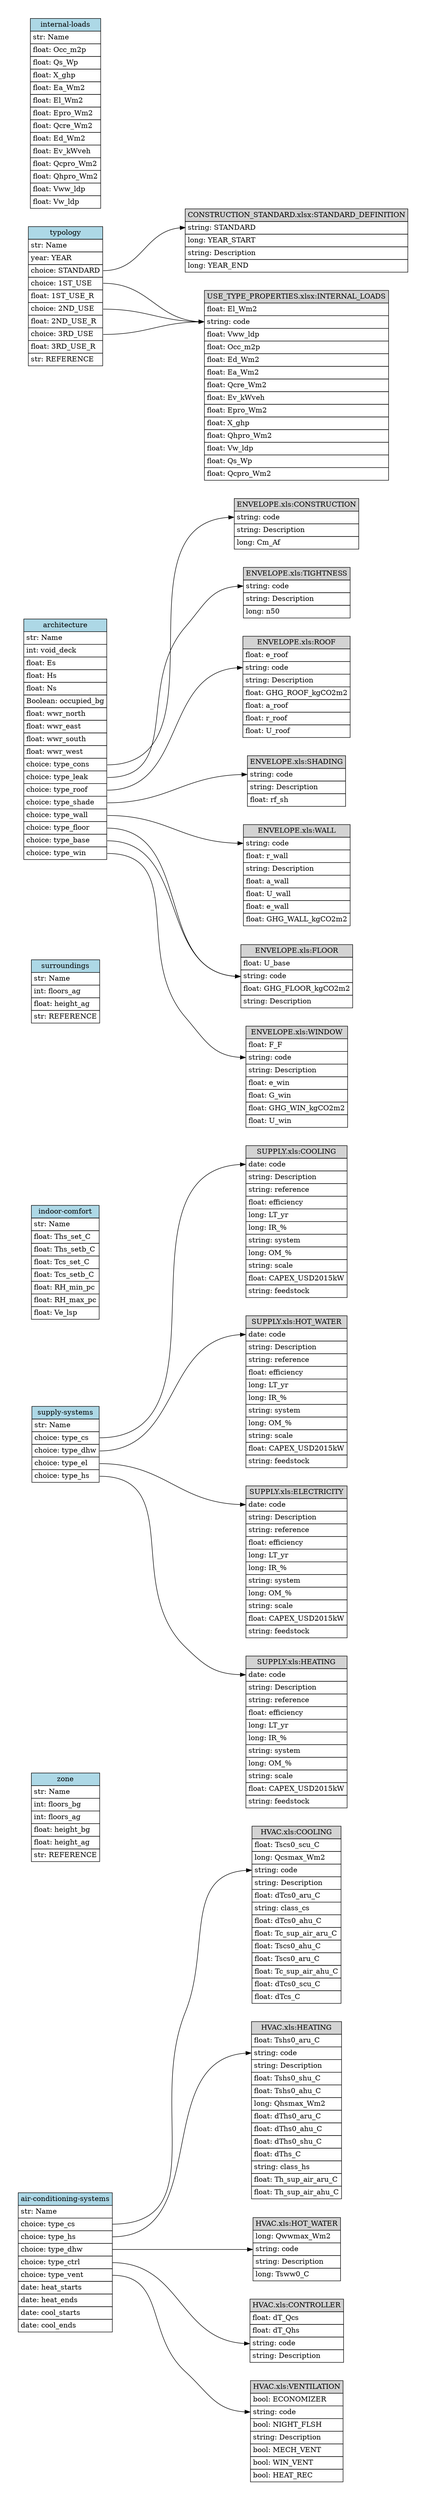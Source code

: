 
/* this diagram was generated by notebooks/2020.02.25-create-tables-entity-relationship-diagram.ipynb */
digraph tables_diagram {

    graph [pad="0.5", nodesep="0.5", ranksep="2"];
    node [shape=plain];
    rankdir=LR;
    

   
get_building_air_conditioning [shape=none, margin=0, label=<
    <table border="0" cellborder="1" cellspacing="0" cellpadding="4" >
        <tr><td bgcolor="lightblue">air-conditioning-systems</td></tr>
        <tr><td port="Name" align="left">str: Name</td></tr>
        <tr><td port="type_cs" align="left">choice: type_cs</td></tr>
        <tr><td port="type_hs" align="left">choice: type_hs</td></tr>
        <tr><td port="type_dhw" align="left">choice: type_dhw</td></tr>
        <tr><td port="type_ctrl" align="left">choice: type_ctrl</td></tr>
        <tr><td port="type_vent" align="left">choice: type_vent</td></tr>
        <tr><td port="heat_starts" align="left">date: heat_starts</td></tr>
        <tr><td port="heat_ends" align="left">date: heat_ends</td></tr>
        <tr><td port="cool_starts" align="left">date: cool_starts</td></tr>
        <tr><td port="cool_ends" align="left">date: cool_ends</td></tr>
        
    </table>>];

   
get_zone_geometry [shape=none, margin=0, label=<
    <table border="0" cellborder="1" cellspacing="0" cellpadding="4" >
        <tr><td bgcolor="lightblue">zone</td></tr>
        <tr><td port="Name" align="left">str: Name</td></tr>
        <tr><td port="floors_bg" align="left">int: floors_bg</td></tr>
        <tr><td port="floors_ag" align="left">int: floors_ag</td></tr>
        <tr><td port="height_bg" align="left">float: height_bg</td></tr>
        <tr><td port="height_ag" align="left">float: height_ag</td></tr>
        <tr><td port="REFERENCE" align="left">str: REFERENCE</td></tr>
        
    </table>>];

   
get_building_supply [shape=none, margin=0, label=<
    <table border="0" cellborder="1" cellspacing="0" cellpadding="4" >
        <tr><td bgcolor="lightblue">supply-systems</td></tr>
        <tr><td port="Name" align="left">str: Name</td></tr>
        <tr><td port="type_cs" align="left">choice: type_cs</td></tr>
        <tr><td port="type_dhw" align="left">choice: type_dhw</td></tr>
        <tr><td port="type_el" align="left">choice: type_el</td></tr>
        <tr><td port="type_hs" align="left">choice: type_hs</td></tr>
        
    </table>>];

   
get_building_comfort [shape=none, margin=0, label=<
    <table border="0" cellborder="1" cellspacing="0" cellpadding="4" >
        <tr><td bgcolor="lightblue">indoor-comfort</td></tr>
        <tr><td port="Name" align="left">str: Name</td></tr>
        <tr><td port="Ths_set_C" align="left">float: Ths_set_C</td></tr>
        <tr><td port="Ths_setb_C" align="left">float: Ths_setb_C</td></tr>
        <tr><td port="Tcs_set_C" align="left">float: Tcs_set_C</td></tr>
        <tr><td port="Tcs_setb_C" align="left">float: Tcs_setb_C</td></tr>
        <tr><td port="RH_min_pc" align="left">float: RH_min_pc</td></tr>
        <tr><td port="RH_max_pc" align="left">float: RH_max_pc</td></tr>
        <tr><td port="Ve_lsp" align="left">float: Ve_lsp</td></tr>
        
    </table>>];

   
get_surroundings_geometry [shape=none, margin=0, label=<
    <table border="0" cellborder="1" cellspacing="0" cellpadding="4" >
        <tr><td bgcolor="lightblue">surroundings</td></tr>
        <tr><td port="Name" align="left">str: Name</td></tr>
        <tr><td port="floors_ag" align="left">int: floors_ag</td></tr>
        <tr><td port="height_ag" align="left">float: height_ag</td></tr>
        <tr><td port="REFERENCE" align="left">str: REFERENCE</td></tr>
        
    </table>>];

   
get_building_architecture [shape=none, margin=0, label=<
    <table border="0" cellborder="1" cellspacing="0" cellpadding="4" >
        <tr><td bgcolor="lightblue">architecture</td></tr>
        <tr><td port="Name" align="left">str: Name</td></tr>
        <tr><td port="void_deck" align="left">int: void_deck</td></tr>
        <tr><td port="Es" align="left">float: Es</td></tr>
        <tr><td port="Hs" align="left">float: Hs</td></tr>
        <tr><td port="Ns" align="left">float: Ns</td></tr>
        <tr><td port="occupied_bg" align="left">Boolean: occupied_bg</td></tr>
        <tr><td port="wwr_north" align="left">float: wwr_north</td></tr>
        <tr><td port="wwr_east" align="left">float: wwr_east</td></tr>
        <tr><td port="wwr_south" align="left">float: wwr_south</td></tr>
        <tr><td port="wwr_west" align="left">float: wwr_west</td></tr>
        <tr><td port="type_cons" align="left">choice: type_cons</td></tr>
        <tr><td port="type_leak" align="left">choice: type_leak</td></tr>
        <tr><td port="type_roof" align="left">choice: type_roof</td></tr>
        <tr><td port="type_shade" align="left">choice: type_shade</td></tr>
        <tr><td port="type_wall" align="left">choice: type_wall</td></tr>
        <tr><td port="type_floor" align="left">choice: type_floor</td></tr>
        <tr><td port="type_base" align="left">choice: type_base</td></tr>
        <tr><td port="type_win" align="left">choice: type_win</td></tr>
        
    </table>>];

   
get_building_typology [shape=none, margin=0, label=<
    <table border="0" cellborder="1" cellspacing="0" cellpadding="4" >
        <tr><td bgcolor="lightblue">typology</td></tr>
        <tr><td port="Name" align="left">str: Name</td></tr>
        <tr><td port="YEAR" align="left">year: YEAR</td></tr>
        <tr><td port="STANDARD" align="left">choice: STANDARD</td></tr>
        <tr><td port="1ST_USE" align="left">choice: 1ST_USE</td></tr>
        <tr><td port="1ST_USE_R" align="left">float: 1ST_USE_R</td></tr>
        <tr><td port="2ND_USE" align="left">choice: 2ND_USE</td></tr>
        <tr><td port="2ND_USE_R" align="left">float: 2ND_USE_R</td></tr>
        <tr><td port="3RD_USE" align="left">choice: 3RD_USE</td></tr>
        <tr><td port="3RD_USE_R" align="left">float: 3RD_USE_R</td></tr>
        <tr><td port="REFERENCE" align="left">str: REFERENCE</td></tr>
        
    </table>>];

   
get_building_internal [shape=none, margin=0, label=<
    <table border="0" cellborder="1" cellspacing="0" cellpadding="4" >
        <tr><td bgcolor="lightblue">internal-loads</td></tr>
        <tr><td port="Name" align="left">str: Name</td></tr>
        <tr><td port="Occ_m2p" align="left">float: Occ_m2p</td></tr>
        <tr><td port="Qs_Wp" align="left">float: Qs_Wp</td></tr>
        <tr><td port="X_ghp" align="left">float: X_ghp</td></tr>
        <tr><td port="Ea_Wm2" align="left">float: Ea_Wm2</td></tr>
        <tr><td port="El_Wm2" align="left">float: El_Wm2</td></tr>
        <tr><td port="Epro_Wm2" align="left">float: Epro_Wm2</td></tr>
        <tr><td port="Qcre_Wm2" align="left">float: Qcre_Wm2</td></tr>
        <tr><td port="Ed_Wm2" align="left">float: Ed_Wm2</td></tr>
        <tr><td port="Ev_kWveh" align="left">float: Ev_kWveh</td></tr>
        <tr><td port="Qcpro_Wm2" align="left">float: Qcpro_Wm2</td></tr>
        <tr><td port="Qhpro_Wm2" align="left">float: Qhpro_Wm2</td></tr>
        <tr><td port="Vww_ldp" align="left">float: Vww_ldp</td></tr>
        <tr><td port="Vw_ldp" align="left">float: Vw_ldp</td></tr>
        
    </table>>];



    
get_database_envelope_systems_ROOF [shape=none, margin=0, label=<
    <table border="0" cellborder="1" cellspacing="0" cellpadding="4" >
        <tr><td bgcolor="lightgrey">ENVELOPE.xls:ROOF</td></tr>
        <tr><td port="e_roof" align="left">float: e_roof</td></tr>
        <tr><td port="code" align="left">string: code</td></tr>
        <tr><td port="Description" align="left">string: Description</td></tr>
        <tr><td port="GHG_ROOF_kgCO2m2" align="left">float: GHG_ROOF_kgCO2m2</td></tr>
        <tr><td port="a_roof" align="left">float: a_roof</td></tr>
        <tr><td port="r_roof" align="left">float: r_roof</td></tr>
        <tr><td port="U_roof" align="left">float: U_roof</td></tr>
        
    </table>>];

    
get_database_envelope_systems_SHADING [shape=none, margin=0, label=<
    <table border="0" cellborder="1" cellspacing="0" cellpadding="4" >
        <tr><td bgcolor="lightgrey">ENVELOPE.xls:SHADING</td></tr>
        <tr><td port="code" align="left">string: code</td></tr>
        <tr><td port="Description" align="left">string: Description</td></tr>
        <tr><td port="rf_sh" align="left">float: rf_sh</td></tr>
        
    </table>>];

    
get_database_supply_assemblies_HEATING [shape=none, margin=0, label=<
    <table border="0" cellborder="1" cellspacing="0" cellpadding="4" >
        <tr><td bgcolor="lightgrey">SUPPLY.xls:HEATING</td></tr>
        <tr><td port="code" align="left">date: code</td></tr>
        <tr><td port="Description" align="left">string: Description</td></tr>
        <tr><td port="reference" align="left">string: reference</td></tr>
        <tr><td port="efficiency" align="left">float: efficiency</td></tr>
        <tr><td port="LT_yr" align="left">long: LT_yr</td></tr>
        <tr><td port="IR_%" align="left">long: IR_%</td></tr>
        <tr><td port="system" align="left">string: system</td></tr>
        <tr><td port="OM_%" align="left">long: OM_%</td></tr>
        <tr><td port="scale" align="left">string: scale</td></tr>
        <tr><td port="CAPEX_USD2015kW" align="left">float: CAPEX_USD2015kW</td></tr>
        <tr><td port="feedstock" align="left">string: feedstock</td></tr>
        
    </table>>];

    
get_database_air_conditioning_systems_HOT_WATER [shape=none, margin=0, label=<
    <table border="0" cellborder="1" cellspacing="0" cellpadding="4" >
        <tr><td bgcolor="lightgrey">HVAC.xls:HOT_WATER</td></tr>
        <tr><td port="Qwwmax_Wm2" align="left">long: Qwwmax_Wm2</td></tr>
        <tr><td port="code" align="left">string: code</td></tr>
        <tr><td port="Description" align="left">string: Description</td></tr>
        <tr><td port="Tsww0_C" align="left">long: Tsww0_C</td></tr>
        
    </table>>];

    
get_database_air_conditioning_systems_CONTROLLER [shape=none, margin=0, label=<
    <table border="0" cellborder="1" cellspacing="0" cellpadding="4" >
        <tr><td bgcolor="lightgrey">HVAC.xls:CONTROLLER</td></tr>
        <tr><td port="dT_Qcs" align="left">float: dT_Qcs</td></tr>
        <tr><td port="dT_Qhs" align="left">float: dT_Qhs</td></tr>
        <tr><td port="code" align="left">string: code</td></tr>
        <tr><td port="Description" align="left">string: Description</td></tr>
        
    </table>>];

    
get_database_air_conditioning_systems_VENTILATION [shape=none, margin=0, label=<
    <table border="0" cellborder="1" cellspacing="0" cellpadding="4" >
        <tr><td bgcolor="lightgrey">HVAC.xls:VENTILATION</td></tr>
        <tr><td port="ECONOMIZER" align="left">bool: ECONOMIZER</td></tr>
        <tr><td port="code" align="left">string: code</td></tr>
        <tr><td port="NIGHT_FLSH" align="left">bool: NIGHT_FLSH</td></tr>
        <tr><td port="Description" align="left">string: Description</td></tr>
        <tr><td port="MECH_VENT" align="left">bool: MECH_VENT</td></tr>
        <tr><td port="WIN_VENT" align="left">bool: WIN_VENT</td></tr>
        <tr><td port="HEAT_REC" align="left">bool: HEAT_REC</td></tr>
        
    </table>>];

    
get_database_air_conditioning_systems_COOLING [shape=none, margin=0, label=<
    <table border="0" cellborder="1" cellspacing="0" cellpadding="4" >
        <tr><td bgcolor="lightgrey">HVAC.xls:COOLING</td></tr>
        <tr><td port="Tscs0_scu_C" align="left">float: Tscs0_scu_C</td></tr>
        <tr><td port="Qcsmax_Wm2" align="left">long: Qcsmax_Wm2</td></tr>
        <tr><td port="code" align="left">string: code</td></tr>
        <tr><td port="Description" align="left">string: Description</td></tr>
        <tr><td port="dTcs0_aru_C" align="left">float: dTcs0_aru_C</td></tr>
        <tr><td port="class_cs" align="left">string: class_cs</td></tr>
        <tr><td port="dTcs0_ahu_C" align="left">float: dTcs0_ahu_C</td></tr>
        <tr><td port="Tc_sup_air_aru_C" align="left">float: Tc_sup_air_aru_C</td></tr>
        <tr><td port="Tscs0_ahu_C" align="left">float: Tscs0_ahu_C</td></tr>
        <tr><td port="Tscs0_aru_C" align="left">float: Tscs0_aru_C</td></tr>
        <tr><td port="Tc_sup_air_ahu_C" align="left">float: Tc_sup_air_ahu_C</td></tr>
        <tr><td port="dTcs0_scu_C" align="left">float: dTcs0_scu_C</td></tr>
        <tr><td port="dTcs_C" align="left">float: dTcs_C</td></tr>
        
    </table>>];

    
get_database_envelope_systems_WALL [shape=none, margin=0, label=<
    <table border="0" cellborder="1" cellspacing="0" cellpadding="4" >
        <tr><td bgcolor="lightgrey">ENVELOPE.xls:WALL</td></tr>
        <tr><td port="code" align="left">string: code</td></tr>
        <tr><td port="r_wall" align="left">float: r_wall</td></tr>
        <tr><td port="Description" align="left">string: Description</td></tr>
        <tr><td port="a_wall" align="left">float: a_wall</td></tr>
        <tr><td port="U_wall" align="left">float: U_wall</td></tr>
        <tr><td port="e_wall" align="left">float: e_wall</td></tr>
        <tr><td port="GHG_WALL_kgCO2m2" align="left">float: GHG_WALL_kgCO2m2</td></tr>
        
    </table>>];

    
get_database_use_types_properties_INTERNAL_LOADS [shape=none, margin=0, label=<
    <table border="0" cellborder="1" cellspacing="0" cellpadding="4" >
        <tr><td bgcolor="lightgrey">USE_TYPE_PROPERTIES.xlsx:INTERNAL_LOADS</td></tr>
        <tr><td port="El_Wm2" align="left">float: El_Wm2</td></tr>
        <tr><td port="code" align="left">string: code</td></tr>
        <tr><td port="Vww_ldp" align="left">float: Vww_ldp</td></tr>
        <tr><td port="Occ_m2p" align="left">float: Occ_m2p</td></tr>
        <tr><td port="Ed_Wm2" align="left">float: Ed_Wm2</td></tr>
        <tr><td port="Ea_Wm2" align="left">float: Ea_Wm2</td></tr>
        <tr><td port="Qcre_Wm2" align="left">float: Qcre_Wm2</td></tr>
        <tr><td port="Ev_kWveh" align="left">float: Ev_kWveh</td></tr>
        <tr><td port="Epro_Wm2" align="left">float: Epro_Wm2</td></tr>
        <tr><td port="X_ghp" align="left">float: X_ghp</td></tr>
        <tr><td port="Qhpro_Wm2" align="left">float: Qhpro_Wm2</td></tr>
        <tr><td port="Vw_ldp" align="left">float: Vw_ldp</td></tr>
        <tr><td port="Qs_Wp" align="left">float: Qs_Wp</td></tr>
        <tr><td port="Qcpro_Wm2" align="left">float: Qcpro_Wm2</td></tr>
        
    </table>>];

    
get_database_envelope_systems_TIGHTNESS [shape=none, margin=0, label=<
    <table border="0" cellborder="1" cellspacing="0" cellpadding="4" >
        <tr><td bgcolor="lightgrey">ENVELOPE.xls:TIGHTNESS</td></tr>
        <tr><td port="code" align="left">string: code</td></tr>
        <tr><td port="Description" align="left">string: Description</td></tr>
        <tr><td port="n50" align="left">long: n50</td></tr>
        
    </table>>];

    
get_database_air_conditioning_systems_HEATING [shape=none, margin=0, label=<
    <table border="0" cellborder="1" cellspacing="0" cellpadding="4" >
        <tr><td bgcolor="lightgrey">HVAC.xls:HEATING</td></tr>
        <tr><td port="Tshs0_aru_C" align="left">float: Tshs0_aru_C</td></tr>
        <tr><td port="code" align="left">string: code</td></tr>
        <tr><td port="Description" align="left">string: Description</td></tr>
        <tr><td port="Tshs0_shu_C" align="left">float: Tshs0_shu_C</td></tr>
        <tr><td port="Tshs0_ahu_C" align="left">float: Tshs0_ahu_C</td></tr>
        <tr><td port="Qhsmax_Wm2" align="left">long: Qhsmax_Wm2</td></tr>
        <tr><td port="dThs0_aru_C" align="left">float: dThs0_aru_C</td></tr>
        <tr><td port="dThs0_ahu_C" align="left">float: dThs0_ahu_C</td></tr>
        <tr><td port="dThs0_shu_C" align="left">float: dThs0_shu_C</td></tr>
        <tr><td port="dThs_C" align="left">float: dThs_C</td></tr>
        <tr><td port="class_hs" align="left">string: class_hs</td></tr>
        <tr><td port="Th_sup_air_aru_C" align="left">float: Th_sup_air_aru_C</td></tr>
        <tr><td port="Th_sup_air_ahu_C" align="left">float: Th_sup_air_ahu_C</td></tr>
        
    </table>>];

    
get_database_supply_assemblies_HOT_WATER [shape=none, margin=0, label=<
    <table border="0" cellborder="1" cellspacing="0" cellpadding="4" >
        <tr><td bgcolor="lightgrey">SUPPLY.xls:HOT_WATER</td></tr>
        <tr><td port="code" align="left">date: code</td></tr>
        <tr><td port="Description" align="left">string: Description</td></tr>
        <tr><td port="reference" align="left">string: reference</td></tr>
        <tr><td port="efficiency" align="left">float: efficiency</td></tr>
        <tr><td port="LT_yr" align="left">long: LT_yr</td></tr>
        <tr><td port="IR_%" align="left">long: IR_%</td></tr>
        <tr><td port="system" align="left">string: system</td></tr>
        <tr><td port="OM_%" align="left">long: OM_%</td></tr>
        <tr><td port="scale" align="left">string: scale</td></tr>
        <tr><td port="CAPEX_USD2015kW" align="left">float: CAPEX_USD2015kW</td></tr>
        <tr><td port="feedstock" align="left">string: feedstock</td></tr>
        
    </table>>];

    
get_database_supply_assemblies_COOLING [shape=none, margin=0, label=<
    <table border="0" cellborder="1" cellspacing="0" cellpadding="4" >
        <tr><td bgcolor="lightgrey">SUPPLY.xls:COOLING</td></tr>
        <tr><td port="code" align="left">date: code</td></tr>
        <tr><td port="Description" align="left">string: Description</td></tr>
        <tr><td port="reference" align="left">string: reference</td></tr>
        <tr><td port="efficiency" align="left">float: efficiency</td></tr>
        <tr><td port="LT_yr" align="left">long: LT_yr</td></tr>
        <tr><td port="IR_%" align="left">long: IR_%</td></tr>
        <tr><td port="system" align="left">string: system</td></tr>
        <tr><td port="OM_%" align="left">long: OM_%</td></tr>
        <tr><td port="scale" align="left">string: scale</td></tr>
        <tr><td port="CAPEX_USD2015kW" align="left">float: CAPEX_USD2015kW</td></tr>
        <tr><td port="feedstock" align="left">string: feedstock</td></tr>
        
    </table>>];

    
get_database_construction_standards_STANDARD_DEFINITION [shape=none, margin=0, label=<
    <table border="0" cellborder="1" cellspacing="0" cellpadding="4" >
        <tr><td bgcolor="lightgrey">CONSTRUCTION_STANDARD.xlsx:STANDARD_DEFINITION</td></tr>
        <tr><td port="STANDARD" align="left">string: STANDARD</td></tr>
        <tr><td port="YEAR_START" align="left">long: YEAR_START</td></tr>
        <tr><td port="Description" align="left">string: Description</td></tr>
        <tr><td port="YEAR_END" align="left">long: YEAR_END</td></tr>
        
    </table>>];

    
get_database_supply_assemblies_ELECTRICITY [shape=none, margin=0, label=<
    <table border="0" cellborder="1" cellspacing="0" cellpadding="4" >
        <tr><td bgcolor="lightgrey">SUPPLY.xls:ELECTRICITY</td></tr>
        <tr><td port="code" align="left">date: code</td></tr>
        <tr><td port="Description" align="left">string: Description</td></tr>
        <tr><td port="reference" align="left">string: reference</td></tr>
        <tr><td port="efficiency" align="left">float: efficiency</td></tr>
        <tr><td port="LT_yr" align="left">long: LT_yr</td></tr>
        <tr><td port="IR_%" align="left">long: IR_%</td></tr>
        <tr><td port="system" align="left">string: system</td></tr>
        <tr><td port="OM_%" align="left">long: OM_%</td></tr>
        <tr><td port="scale" align="left">string: scale</td></tr>
        <tr><td port="CAPEX_USD2015kW" align="left">float: CAPEX_USD2015kW</td></tr>
        <tr><td port="feedstock" align="left">string: feedstock</td></tr>
        
    </table>>];

{

rankdir=LR;
get_database_envelope_systems_FLOOR [shape=none, margin=0, label=<
    <table border="0" cellborder="1" cellspacing="0" cellpadding="4" >
        <tr><td bgcolor="lightgrey">ENVELOPE.xls:FLOOR</td></tr>
        <tr><td port="U_base" align="left">float: U_base</td></tr>
        <tr><td port="code" align="left">string: code</td></tr>
        <tr><td port="GHG_FLOOR_kgCO2m2" align="left">float: GHG_FLOOR_kgCO2m2</td></tr>
        <tr><td port="Description" align="left">string: Description</td></tr>
        
    </table>>];

    
get_database_envelope_systems_WINDOW [shape=none, margin=0, label=<
    <table border="0" cellborder="1" cellspacing="0" cellpadding="4" >
        <tr><td bgcolor="lightgrey">ENVELOPE.xls:WINDOW</td></tr>
        <tr><td port="F_F" align="left">float: F_F</td></tr>
        <tr><td port="code" align="left">string: code</td></tr>
        <tr><td port="Description" align="left">string: Description</td></tr>
        <tr><td port="e_win" align="left">float: e_win</td></tr>
        <tr><td port="G_win" align="left">float: G_win</td></tr>
        <tr><td port="GHG_WIN_kgCO2m2" align="left">float: GHG_WIN_kgCO2m2</td></tr>
        <tr><td port="U_win" align="left">float: U_win</td></tr>
        
    </table>>];

    
get_database_envelope_systems_CONSTRUCTION [shape=none, margin=0, label=<
    <table border="0" cellborder="1" cellspacing="0" cellpadding="4" >
        <tr><td bgcolor="lightgrey">ENVELOPE.xls:CONSTRUCTION</td></tr>
        <tr><td port="code" align="left">string: code</td></tr>
        <tr><td port="Description" align="left">string: Description</td></tr>
        <tr><td port="Cm_Af" align="left">long: Cm_Af</td></tr>
        
    </table>>];

}

    get_building_air_conditioning:"type_cs" -> get_database_air_conditioning_systems_COOLING:code;

    get_building_air_conditioning:"type_ctrl" -> get_database_air_conditioning_systems_CONTROLLER:code;

    get_building_typology:"STANDARD" -> get_database_construction_standards_STANDARD_DEFINITION:STANDARD;

    get_building_typology:"2ND_USE" -> get_database_use_types_properties_INTERNAL_LOADS:code;

    get_building_air_conditioning:"type_dhw" -> get_database_air_conditioning_systems_HOT_WATER:code;

    get_building_air_conditioning:"type_vent" -> get_database_air_conditioning_systems_VENTILATION:code;

    get_building_architecture:"type_leak" -> get_database_envelope_systems_TIGHTNESS:code;

    get_building_architecture:"type_cons" -> get_database_envelope_systems_CONSTRUCTION:code;

    get_building_architecture:"type_base" -> get_database_envelope_systems_FLOOR:code;

    get_building_supply:"type_dhw" -> get_database_supply_assemblies_HOT_WATER:code;

    get_building_air_conditioning:"type_hs" -> get_database_air_conditioning_systems_HEATING:code;

    get_building_architecture:"type_floor" -> get_database_envelope_systems_FLOOR:code;

    get_building_architecture:"type_win" -> get_database_envelope_systems_WINDOW:code;

    get_building_architecture:"type_wall" -> get_database_envelope_systems_WALL:code;

    get_building_supply:"type_el" -> get_database_supply_assemblies_ELECTRICITY:code;

    get_building_typology:"1ST_USE" -> get_database_use_types_properties_INTERNAL_LOADS:code;

    get_building_supply:"type_cs" -> get_database_supply_assemblies_COOLING:code;

    get_building_typology:"3RD_USE" -> get_database_use_types_properties_INTERNAL_LOADS:code;

    get_building_architecture:"type_roof" -> get_database_envelope_systems_ROOF:code;

    get_building_architecture:"type_shade" -> get_database_envelope_systems_SHADING:code;

    get_building_supply:"type_hs" -> get_database_supply_assemblies_HEATING:code;

}